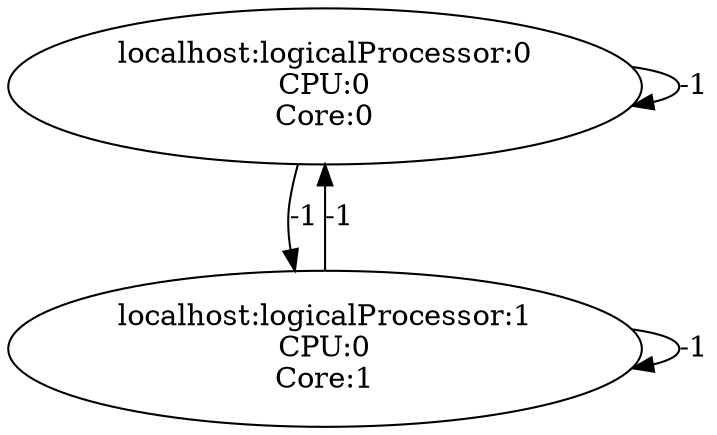 digraph topGraph {
	subgraph pArch {
		graph [label=pArch];
		subgraph machine_localhost_graph {
			graph [label=machine_localhost_graph];
			"localhost:logicalProcessor:0"			 [label="localhost:logicalProcessor:0\nCPU:0\nCore:0"];
			"localhost:logicalProcessor:0" -> "localhost:logicalProcessor:0"			 [label="-1",
				latency="-1"];
			"localhost:logicalProcessor:1"			 [label="localhost:logicalProcessor:1\nCPU:0\nCore:1"];
			"localhost:logicalProcessor:0" -> "localhost:logicalProcessor:1"			 [label="-1",
				latency="-1"];
			"localhost:logicalProcessor:1" -> "localhost:logicalProcessor:0"			 [label="-1",
				latency="-1"];
			"localhost:logicalProcessor:1" -> "localhost:logicalProcessor:1"			 [label="-1",
				latency="-1"];
		}
	}
}
